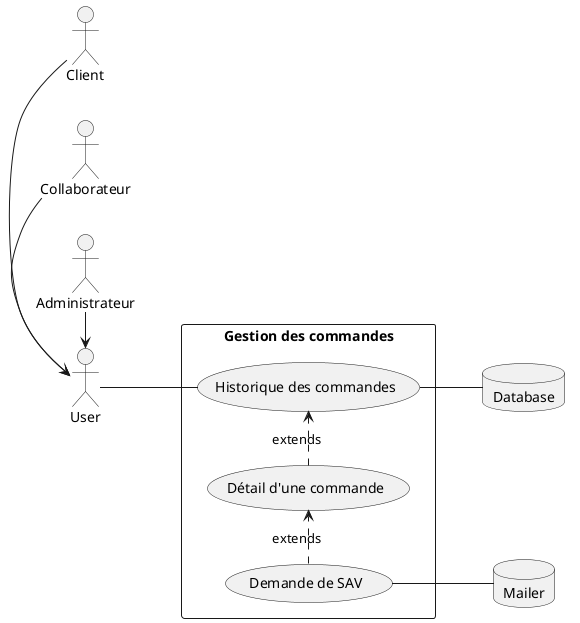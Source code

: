 @startuml
left to right direction
skinparam packageStyle rectangle
actor User
actor Client
actor Collaborateur
actor Administrateur
database Database
database Mailer

Client -> User
Collaborateur -> User
Administrateur -> User

rectangle "Gestion des commandes" {
    User -- (Historique des commandes)
    (Historique des commandes) -- Database
    (Détail d'une commande) .> (Historique des commandes) : extends
    (Demande de SAV) .> (Détail d'une commande) : extends
    (Demande de SAV) -- Mailer
}
@enduml